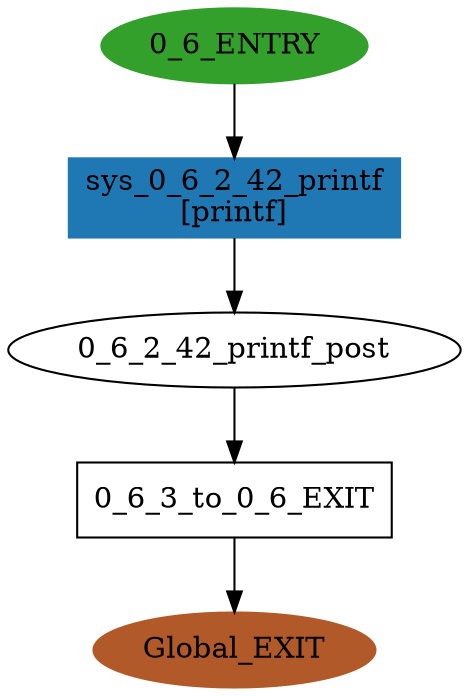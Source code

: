 digraph model { 
compound=true; 
node  [style="filled", colorscheme="paired12"];  "0_6_2_42_printf_post" [shape=ellipse, style=""];
  "Global_EXIT" [shape=ellipse, color=12, style=filled];
  "0_6_ENTRY" [shape=ellipse, color=4, style=filled];
  "sys_0_6_2_42_printf" [shape=box, style=""];
  "sys_0_6_2_42_printf" [color=2, style=filled];
  "sys_0_6_2_42_printf" [label="sys_0_6_2_42_printf\n[printf]"];
  "0_6_3_to_0_6_EXIT" [shape=box, style=""];
  "0_6_3_to_0_6_EXIT" [label="0_6_3_to_0_6_EXIT\n"];
  "0_6_2_42_printf_post" -> "0_6_3_to_0_6_EXIT" [label="", arrowhead="normal"];
  "0_6_ENTRY" -> "sys_0_6_2_42_printf" [label="", arrowhead="normal"];
  "sys_0_6_2_42_printf" -> "0_6_2_42_printf_post" [label="", arrowhead="normal"];
  "0_6_3_to_0_6_EXIT" -> "Global_EXIT" [label="", arrowhead="normal"];
}

